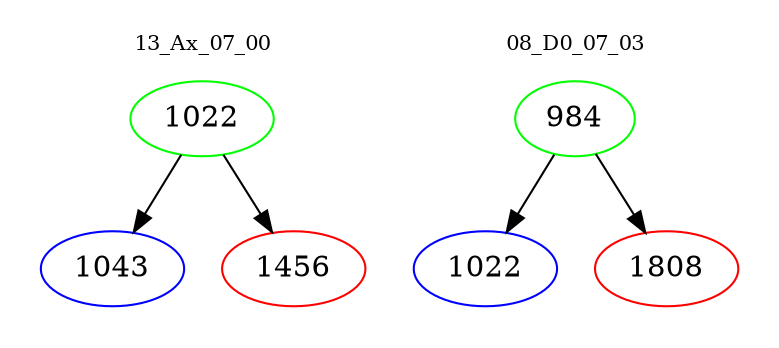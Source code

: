 digraph{
subgraph cluster_0 {
color = white
label = "13_Ax_07_00";
fontsize=10;
T0_1022 [label="1022", color="green"]
T0_1022 -> T0_1043 [color="black"]
T0_1043 [label="1043", color="blue"]
T0_1022 -> T0_1456 [color="black"]
T0_1456 [label="1456", color="red"]
}
subgraph cluster_1 {
color = white
label = "08_D0_07_03";
fontsize=10;
T1_984 [label="984", color="green"]
T1_984 -> T1_1022 [color="black"]
T1_1022 [label="1022", color="blue"]
T1_984 -> T1_1808 [color="black"]
T1_1808 [label="1808", color="red"]
}
}
